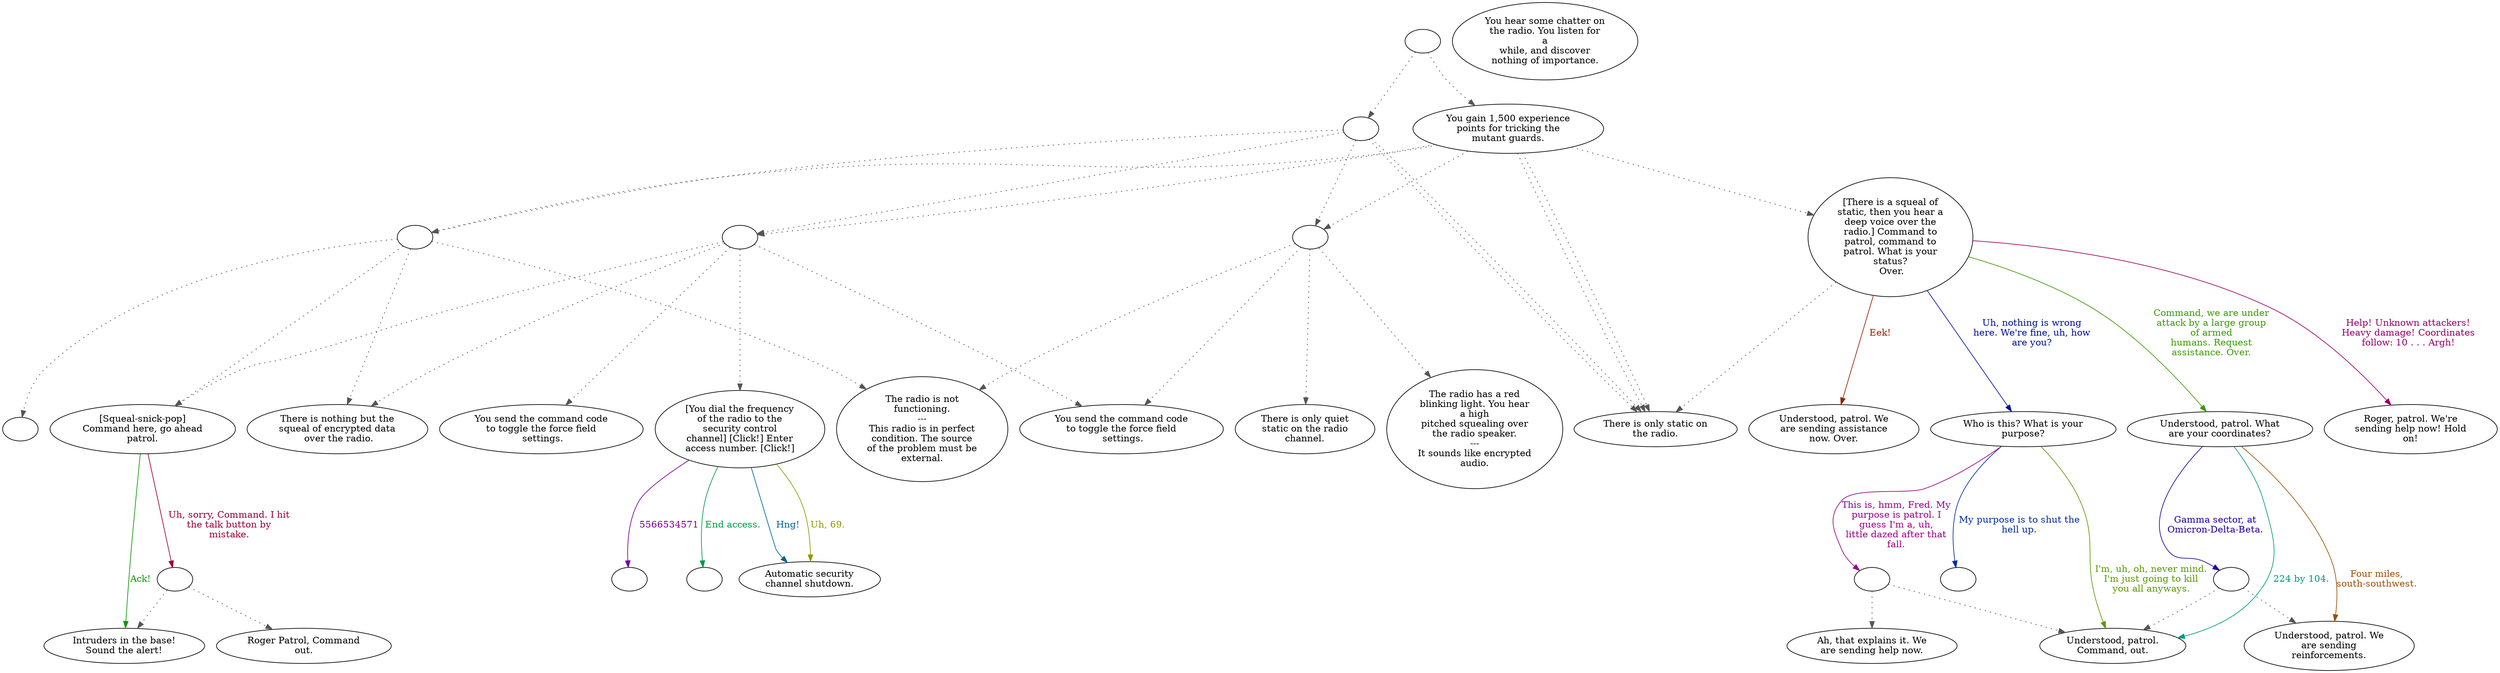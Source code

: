 digraph RADIO {
  "start" [style=filled       fillcolor="#FFFFFF"       color="#000000"]
  "start" -> "talk_p_proc" [style=dotted color="#555555"]
  "start" -> "use_p_proc" [style=dotted color="#555555"]
  "start" [label=""]
  "talk_p_proc" [style=filled       fillcolor="#FFFFFF"       color="#000000"]
  "talk_p_proc" -> "RadioEnt" [style=dotted color="#555555"]
  "talk_p_proc" -> "RadioStrg1" [style=dotted color="#555555"]
  "talk_p_proc" -> "RadioStrg2" [style=dotted color="#555555"]
  "talk_p_proc" -> "RadioVats1" [style=dotted color="#555555"]
  "talk_p_proc" -> "Radio08" [style=dotted color="#555555"]
  "talk_p_proc" -> "Radio08" [style=dotted color="#555555"]
  "talk_p_proc" [label="You gain 1,500 experience\npoints for tricking the\nmutant guards."]
  "use_p_proc" [style=filled       fillcolor="#FFFFFF"       color="#000000"]
  "use_p_proc" -> "RadioStrg1" [style=dotted color="#555555"]
  "use_p_proc" -> "RadioStrg2" [style=dotted color="#555555"]
  "use_p_proc" -> "RadioVats1" [style=dotted color="#555555"]
  "use_p_proc" -> "Radio08" [style=dotted color="#555555"]
  "use_p_proc" -> "Radio08" [style=dotted color="#555555"]
  "use_p_proc" [label=""]
  "Radio01" [style=filled       fillcolor="#FFFFFF"       color="#000000"]
  "Radio01" [label="Understood, patrol. We\nare sending assistance\nnow. Over."]
  "Radio02" [style=filled       fillcolor="#FFFFFF"       color="#000000"]
  "Radio02" [label="Who is this? What is your\npurpose?"]
  "Radio02" -> "RadioAlert" [label="My purpose is to shut the\nhell up." color="#002E99" fontcolor="#002E99"]
  "Radio02" -> "Radio04" [label="I'm, uh, oh, never mind.\nI'm just going to kill\nyou all anyways." color="#5B9900" fontcolor="#5B9900"]
  "Radio02" -> "Radio02a" [label="This is, hmm, Fred. My\npurpose is patrol. I\nguess I'm a, uh,\nlittle dazed after that\nfall." color="#990088" fontcolor="#990088"]
  "Radio02a" [style=filled       fillcolor="#FFFFFF"       color="#000000"]
  "Radio02a" -> "Radio06" [style=dotted color="#555555"]
  "Radio02a" -> "Radio04" [style=dotted color="#555555"]
  "Radio02a" [label=""]
  "Radio03" [style=filled       fillcolor="#FFFFFF"       color="#000000"]
  "Radio03" [label="Understood, patrol. What\nare your coordinates?"]
  "Radio03" -> "Radio04" [label="224 by 104." color="#00997E" fontcolor="#00997E"]
  "Radio03" -> "Radio05" [label="Four miles,\nsouth-southwest." color="#995100" fontcolor="#995100"]
  "Radio03" -> "Radio03a" [label="Gamma sector, at\nOmicron-Delta-Beta." color="#240099" fontcolor="#240099"]
  "Radio03a" [style=filled       fillcolor="#FFFFFF"       color="#000000"]
  "Radio03a" -> "Radio05" [style=dotted color="#555555"]
  "Radio03a" -> "Radio04" [style=dotted color="#555555"]
  "Radio03a" [label=""]
  "Radio04" [style=filled       fillcolor="#FFFFFF"       color="#000000"]
  "Radio04" [label="Understood, patrol.\nCommand, out."]
  "Radio05" [style=filled       fillcolor="#FFFFFF"       color="#000000"]
  "Radio05" [label="Understood, patrol. We\nare sending\nreinforcements."]
  "Radio06" [style=filled       fillcolor="#FFFFFF"       color="#000000"]
  "Radio06" [label="Ah, that explains it. We\nare sending help now."]
  "Radio07" [style=filled       fillcolor="#FFFFFF"       color="#000000"]
  "Radio07" [label="Roger, patrol. We're\nsending help now! Hold\non!"]
  "Radio08" [style=filled       fillcolor="#FFFFFF"       color="#000000"]
  "Radio08" [label="There is only static on\nthe radio."]
  "Radio10" [style=filled       fillcolor="#FFFFFF"       color="#000000"]
  "Radio10" [label="You hear some chatter on\nthe radio. You listen for\na\nwhile, and discover\nnothing of importance."]
  "Radio11" [style=filled       fillcolor="#FFFFFF"       color="#000000"]
  "Radio11" [label="The radio has a red\nblinking light. You hear\na high\npitched squealing over\nthe radio speaker.\n---\nIt sounds like encrypted\naudio."]
  "Radio12" [style=filled       fillcolor="#FFFFFF"       color="#000000"]
  "Radio12" [label="You send the command code\nto toggle the force field\n settings."]
  "Radio13" [style=filled       fillcolor="#FFFFFF"       color="#000000"]
  "Radio13" [label="There is only quiet\nstatic on the radio\nchannel."]
  "Radio14" [style=filled       fillcolor="#FFFFFF"       color="#000000"]
  "Radio14" [label="The radio is not\nfunctioning.\n---\nThis radio is in perfect\ncondition. The source\nof the problem must be\nexternal."]
  "Radio21" [style=filled       fillcolor="#FFFFFF"       color="#000000"]
  "Radio21" [label=""]
  "Radio22" [style=filled       fillcolor="#FFFFFF"       color="#000000"]
  "Radio22" [label="There is nothing but the\nsqueal of encrypted data\n over the radio."]
  "Radio23" [style=filled       fillcolor="#FFFFFF"       color="#000000"]
  "Radio23" [label="[Squeal-snick-pop]\nCommand here, go ahead\npatrol."]
  "Radio23" -> "Radio24" [label="Ack!" color="#089900" fontcolor="#089900"]
  "Radio23" -> "Radio23a" [label="Uh, sorry, Command. I hit\nthe talk button by\nmistake." color="#990035" fontcolor="#990035"]
  "Radio23a" [style=filled       fillcolor="#FFFFFF"       color="#000000"]
  "Radio23a" -> "Radio24" [style=dotted color="#555555"]
  "Radio23a" -> "Radio25" [style=dotted color="#555555"]
  "Radio23a" [label=""]
  "Radio24" [style=filled       fillcolor="#FFFFFF"       color="#000000"]
  "Radio24" [label="Intruders in the base!\nSound the alert!"]
  "Radio25" [style=filled       fillcolor="#FFFFFF"       color="#000000"]
  "Radio25" [label="Roger Patrol, Command\nout."]
  "Radio31" [style=filled       fillcolor="#FFFFFF"       color="#000000"]
  "Radio31" [label="You send the command code\nto toggle the force field\n settings."]
  "Radio36" [style=filled       fillcolor="#FFFFFF"       color="#000000"]
  "Radio36" [label="[You dial the frequency\nof the radio to the\nsecurity control\nchannel] [Click!] Enter\naccess number. [Click!]"]
  "Radio36" -> "Radio37" [label="Hng!" color="#006299" fontcolor="#006299"]
  "Radio36" -> "Radio37" [label="Uh, 69." color="#8E9900" fontcolor="#8E9900"]
  "Radio36" -> "Radio36a" [label="5566534571" color="#770099" fontcolor="#770099"]
  "Radio36" -> "RadioEnd" [label="End access." color="#00994B" fontcolor="#00994B"]
  "Radio36a" [style=filled       fillcolor="#FFFFFF"       color="#000000"]
  "Radio36a" [label=""]
  "Radio37" [style=filled       fillcolor="#FFFFFF"       color="#000000"]
  "Radio37" [label="Automatic security\nchannel shutdown."]
  "RadioEnd" [style=filled       fillcolor="#FFFFFF"       color="#000000"]
  "RadioEnd" [label=""]
  "RadioAlert" [style=filled       fillcolor="#FFFFFF"       color="#000000"]
  "RadioAlert" [label=""]
  "RadioEnt" [style=filled       fillcolor="#FFFFFF"       color="#000000"]
  "RadioEnt" -> "Radio08" [style=dotted color="#555555"]
  "RadioEnt" [label="[There is a squeal of\nstatic, then you hear a\ndeep voice over the\nradio.] Command to\npatrol, command to\npatrol. What is your\nstatus?\n Over."]
  "RadioEnt" -> "Radio01" [label="Eek!" color="#991E00" fontcolor="#991E00"]
  "RadioEnt" -> "Radio02" [label="Uh, nothing is wrong\nhere. We're fine, uh, how\nare you?" color="#000F99" fontcolor="#000F99"]
  "RadioEnt" -> "Radio03" [label="Command, we are under\nattack by a large group\nof armed\nhumans. Request\nassistance. Over." color="#3B9900" fontcolor="#3B9900"]
  "RadioEnt" -> "Radio07" [label="Help! Unknown attackers!\nHeavy damage! Coordinates\nfollow: 10 . . . Argh!" color="#990068" fontcolor="#990068"]
  "RadioStrg1" [style=filled       fillcolor="#FFFFFF"       color="#000000"]
  "RadioStrg1" -> "Radio14" [style=dotted color="#555555"]
  "RadioStrg1" -> "Radio12" [style=dotted color="#555555"]
  "RadioStrg1" -> "Radio13" [style=dotted color="#555555"]
  "RadioStrg1" -> "Radio11" [style=dotted color="#555555"]
  "RadioStrg1" [label=""]
  "RadioStrg2" [style=filled       fillcolor="#FFFFFF"       color="#000000"]
  "RadioStrg2" -> "Radio14" [style=dotted color="#555555"]
  "RadioStrg2" -> "Radio21" [style=dotted color="#555555"]
  "RadioStrg2" -> "Radio22" [style=dotted color="#555555"]
  "RadioStrg2" -> "Radio23" [style=dotted color="#555555"]
  "RadioStrg2" [label=""]
  "RadioVats1" [style=filled       fillcolor="#FFFFFF"       color="#000000"]
  "RadioVats1" -> "Radio12" [style=dotted color="#555555"]
  "RadioVats1" -> "Radio36" [style=dotted color="#555555"]
  "RadioVats1" -> "Radio31" [style=dotted color="#555555"]
  "RadioVats1" -> "Radio22" [style=dotted color="#555555"]
  "RadioVats1" -> "Radio23" [style=dotted color="#555555"]
  "RadioVats1" [label=""]
}